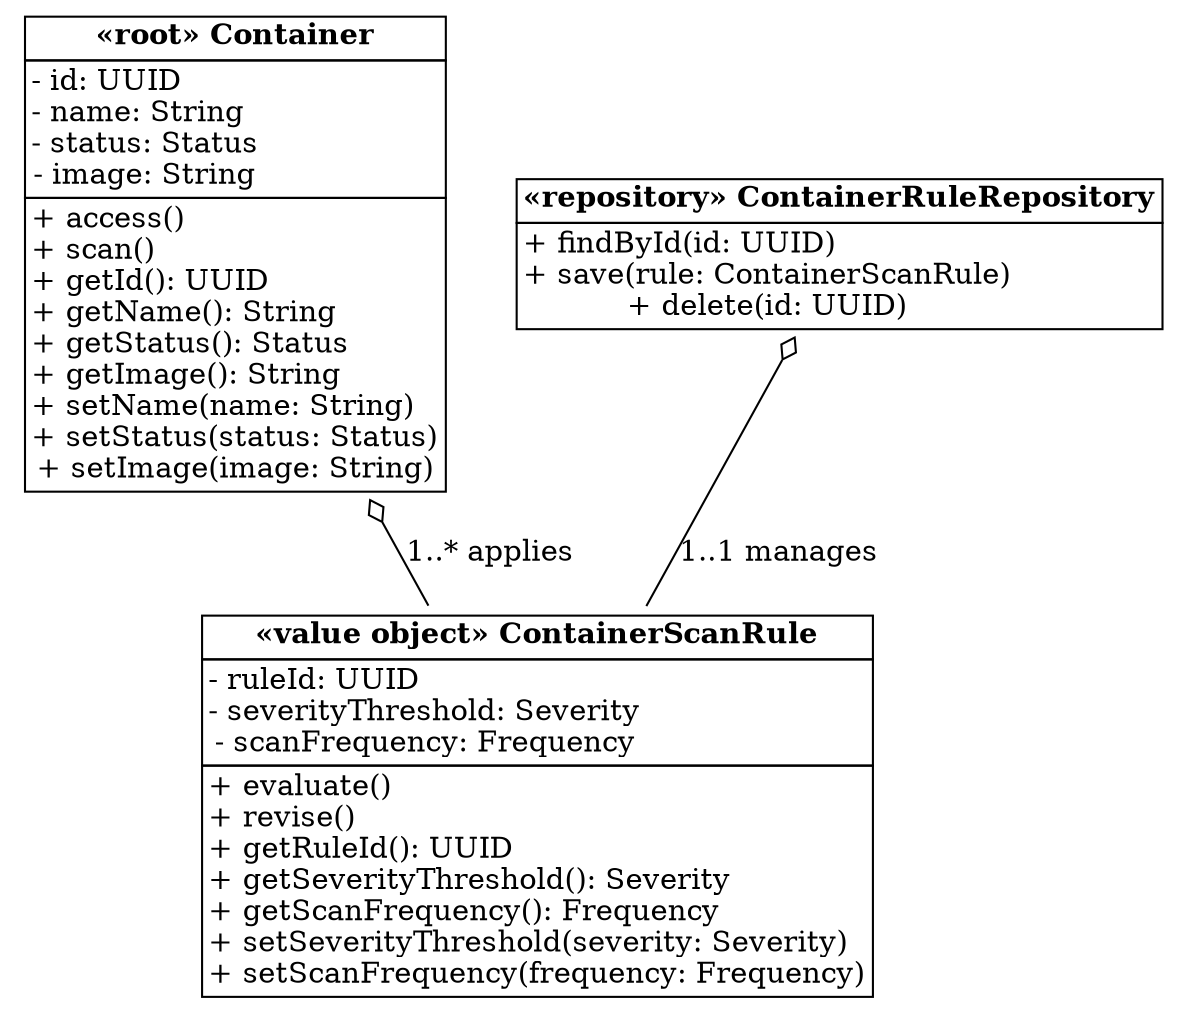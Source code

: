 digraph Container_Aggregate {
  node [shape=plaintext];

  // Root: Container
  Container [label=<
    <table border="0" cellborder="1" cellspacing="0">
      <tr><td><b>«root» Container</b></td></tr>
      <tr><td align="left">- id: UUID<br align="left"/>- name: String<br 
align="left"/>- status: Status<br align="left"/>- image: String</td></tr>
      <tr><td border="1" align="left">+ access()<br align="left"/>+ 
scan()<br align="left"/>+ getId(): UUID<br align="left"/>+ getName(): 
String<br align="left"/>+ getStatus(): Status<br align="left"/>+ 
getImage(): String<br align="left"/>+ setName(name: String)<br 
align="left"/>+ setStatus(status: Status)<br align="left"/>+ 
setImage(image: String)</td></tr>
    </table>>];

  // Value Object: ContainerScanRule
  ContainerScanRule [label=<
    <table border="0" cellborder="1" cellspacing="0">
      <tr><td><b>«value object» ContainerScanRule</b></td></tr>
      <tr><td align="left">- ruleId: UUID<br align="left"/>- 
severityThreshold: Severity<br align="left"/>- scanFrequency: 
Frequency</td></tr>
      <tr><td border="1" align="left">+ evaluate()<br align="left"/>+ 
revise()<br align="left"/>+ getRuleId(): UUID<br align="left"/>+ 
getSeverityThreshold(): Severity<br align="left"/>+ getScanFrequency(): 
Frequency<br align="left"/>+ setSeverityThreshold(severity: Severity)<br 
align="left"/>+ setScanFrequency(frequency: Frequency)</td></tr>
    </table>>];

  // Repository: ContainerRuleRepository
  ContainerRuleRepository [label=<
    <table border="0" cellborder="1" cellspacing="0">
      <tr><td><b>«repository» ContainerRuleRepository</b></td></tr>
      <tr><td align="left">+ findById(id: UUID)<br align="left"/>+ 
save(rule: ContainerScanRule)<br align="left"/>+ delete(id: 
UUID)</td></tr>
    </table>>];

  // Relationships within the Container Aggregate
  Container -> ContainerScanRule [label="1..* applies" arrowtail=odiamond 
arrowhead=normal dir=back];
  ContainerRuleRepository -> ContainerScanRule [label="1..1 manages" 
arrowtail=odiamond arrowhead=normal dir=back];
}

